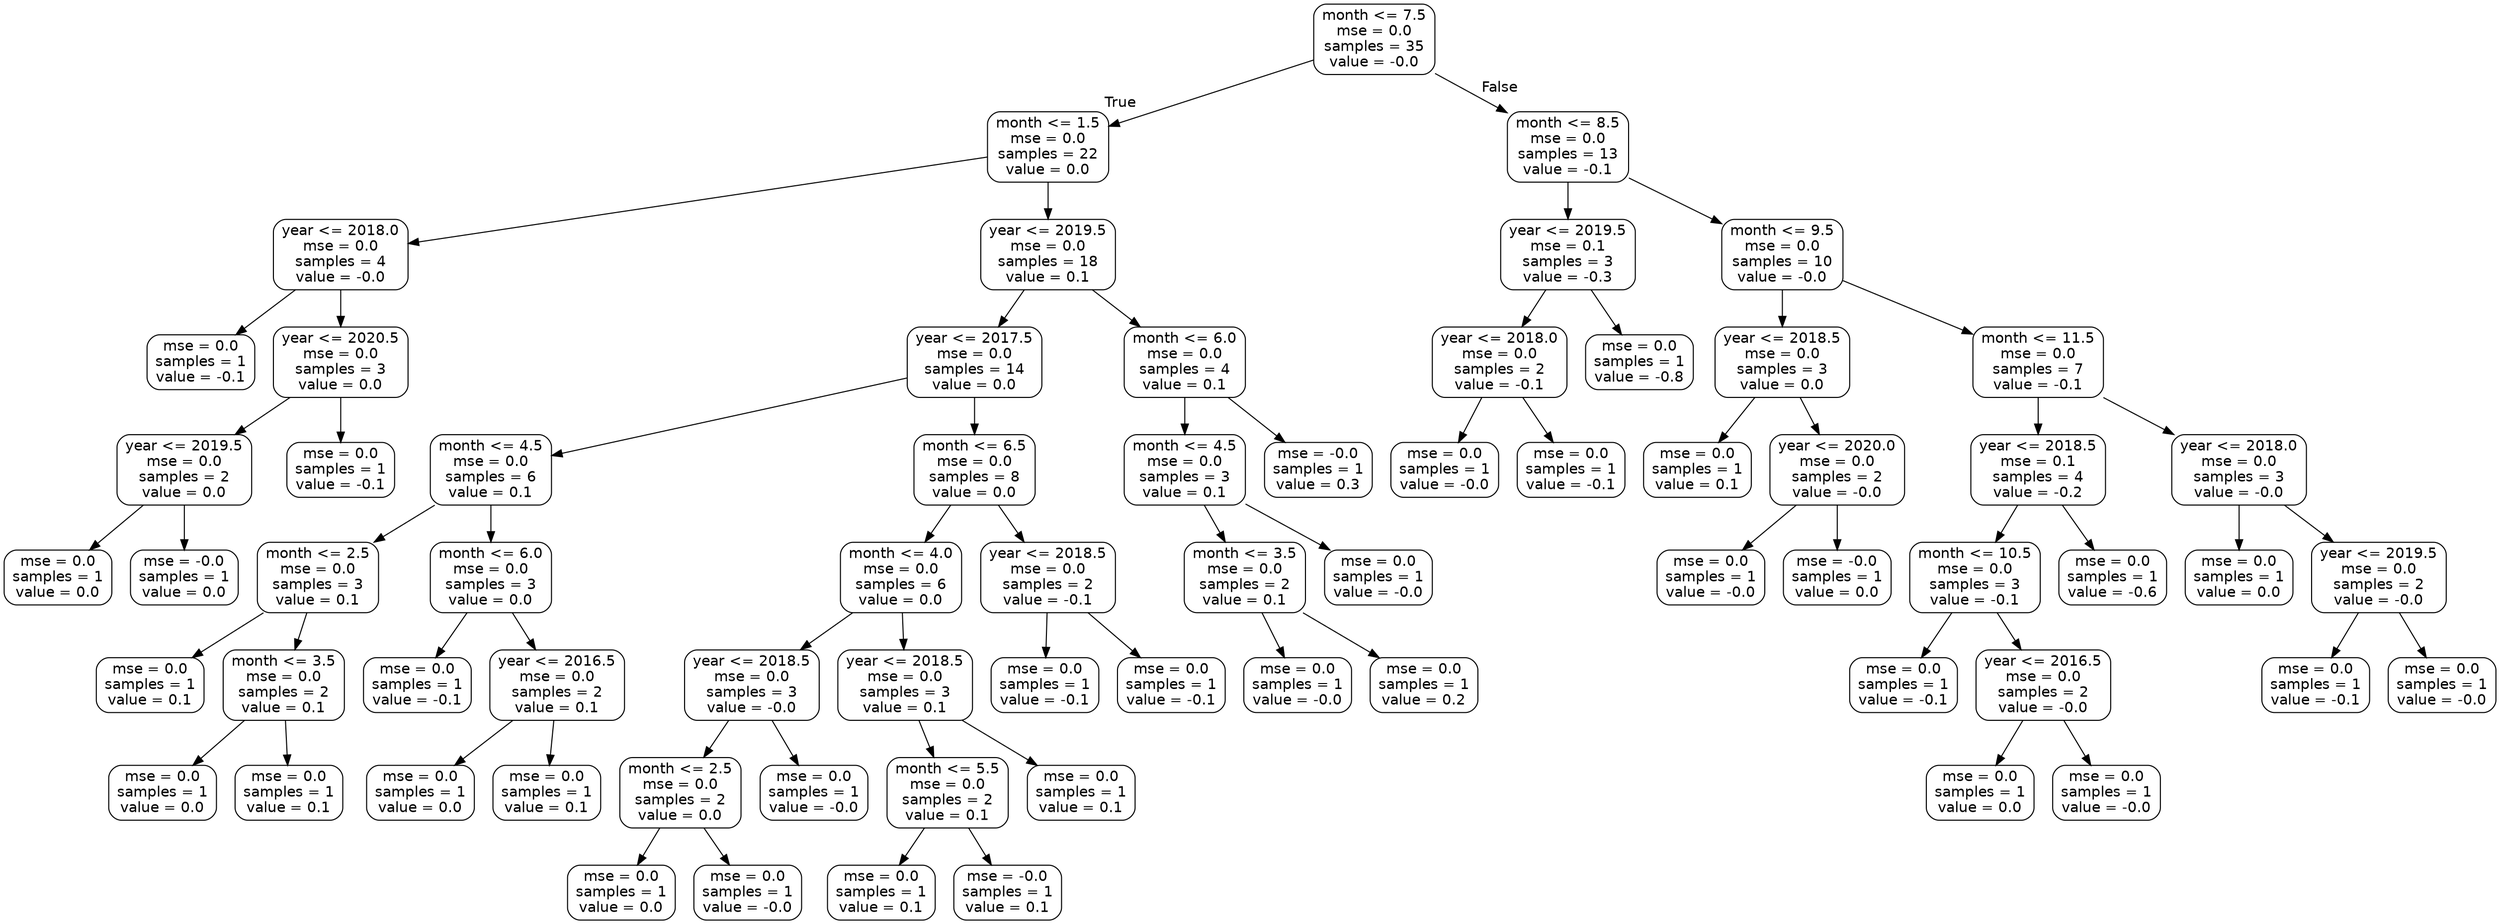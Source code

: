 digraph Tree {
node [shape=box, style="rounded", color="black", fontname=helvetica] ;
edge [fontname=helvetica] ;
0 [label="month <= 7.5\nmse = 0.0\nsamples = 35\nvalue = -0.0"] ;
1 [label="month <= 1.5\nmse = 0.0\nsamples = 22\nvalue = 0.0"] ;
0 -> 1 [labeldistance=2.5, labelangle=45, headlabel="True"] ;
2 [label="year <= 2018.0\nmse = 0.0\nsamples = 4\nvalue = -0.0"] ;
1 -> 2 ;
3 [label="mse = 0.0\nsamples = 1\nvalue = -0.1"] ;
2 -> 3 ;
4 [label="year <= 2020.5\nmse = 0.0\nsamples = 3\nvalue = 0.0"] ;
2 -> 4 ;
5 [label="year <= 2019.5\nmse = 0.0\nsamples = 2\nvalue = 0.0"] ;
4 -> 5 ;
6 [label="mse = 0.0\nsamples = 1\nvalue = 0.0"] ;
5 -> 6 ;
7 [label="mse = -0.0\nsamples = 1\nvalue = 0.0"] ;
5 -> 7 ;
8 [label="mse = 0.0\nsamples = 1\nvalue = -0.1"] ;
4 -> 8 ;
9 [label="year <= 2019.5\nmse = 0.0\nsamples = 18\nvalue = 0.1"] ;
1 -> 9 ;
10 [label="year <= 2017.5\nmse = 0.0\nsamples = 14\nvalue = 0.0"] ;
9 -> 10 ;
11 [label="month <= 4.5\nmse = 0.0\nsamples = 6\nvalue = 0.1"] ;
10 -> 11 ;
12 [label="month <= 2.5\nmse = 0.0\nsamples = 3\nvalue = 0.1"] ;
11 -> 12 ;
13 [label="mse = 0.0\nsamples = 1\nvalue = 0.1"] ;
12 -> 13 ;
14 [label="month <= 3.5\nmse = 0.0\nsamples = 2\nvalue = 0.1"] ;
12 -> 14 ;
15 [label="mse = 0.0\nsamples = 1\nvalue = 0.0"] ;
14 -> 15 ;
16 [label="mse = 0.0\nsamples = 1\nvalue = 0.1"] ;
14 -> 16 ;
17 [label="month <= 6.0\nmse = 0.0\nsamples = 3\nvalue = 0.0"] ;
11 -> 17 ;
18 [label="mse = 0.0\nsamples = 1\nvalue = -0.1"] ;
17 -> 18 ;
19 [label="year <= 2016.5\nmse = 0.0\nsamples = 2\nvalue = 0.1"] ;
17 -> 19 ;
20 [label="mse = 0.0\nsamples = 1\nvalue = 0.0"] ;
19 -> 20 ;
21 [label="mse = 0.0\nsamples = 1\nvalue = 0.1"] ;
19 -> 21 ;
22 [label="month <= 6.5\nmse = 0.0\nsamples = 8\nvalue = 0.0"] ;
10 -> 22 ;
23 [label="month <= 4.0\nmse = 0.0\nsamples = 6\nvalue = 0.0"] ;
22 -> 23 ;
24 [label="year <= 2018.5\nmse = 0.0\nsamples = 3\nvalue = -0.0"] ;
23 -> 24 ;
25 [label="month <= 2.5\nmse = 0.0\nsamples = 2\nvalue = 0.0"] ;
24 -> 25 ;
26 [label="mse = 0.0\nsamples = 1\nvalue = 0.0"] ;
25 -> 26 ;
27 [label="mse = 0.0\nsamples = 1\nvalue = -0.0"] ;
25 -> 27 ;
28 [label="mse = 0.0\nsamples = 1\nvalue = -0.0"] ;
24 -> 28 ;
29 [label="year <= 2018.5\nmse = 0.0\nsamples = 3\nvalue = 0.1"] ;
23 -> 29 ;
30 [label="month <= 5.5\nmse = 0.0\nsamples = 2\nvalue = 0.1"] ;
29 -> 30 ;
31 [label="mse = 0.0\nsamples = 1\nvalue = 0.1"] ;
30 -> 31 ;
32 [label="mse = -0.0\nsamples = 1\nvalue = 0.1"] ;
30 -> 32 ;
33 [label="mse = 0.0\nsamples = 1\nvalue = 0.1"] ;
29 -> 33 ;
34 [label="year <= 2018.5\nmse = 0.0\nsamples = 2\nvalue = -0.1"] ;
22 -> 34 ;
35 [label="mse = 0.0\nsamples = 1\nvalue = -0.1"] ;
34 -> 35 ;
36 [label="mse = 0.0\nsamples = 1\nvalue = -0.1"] ;
34 -> 36 ;
37 [label="month <= 6.0\nmse = 0.0\nsamples = 4\nvalue = 0.1"] ;
9 -> 37 ;
38 [label="month <= 4.5\nmse = 0.0\nsamples = 3\nvalue = 0.1"] ;
37 -> 38 ;
39 [label="month <= 3.5\nmse = 0.0\nsamples = 2\nvalue = 0.1"] ;
38 -> 39 ;
40 [label="mse = 0.0\nsamples = 1\nvalue = -0.0"] ;
39 -> 40 ;
41 [label="mse = 0.0\nsamples = 1\nvalue = 0.2"] ;
39 -> 41 ;
42 [label="mse = 0.0\nsamples = 1\nvalue = -0.0"] ;
38 -> 42 ;
43 [label="mse = -0.0\nsamples = 1\nvalue = 0.3"] ;
37 -> 43 ;
44 [label="month <= 8.5\nmse = 0.0\nsamples = 13\nvalue = -0.1"] ;
0 -> 44 [labeldistance=2.5, labelangle=-45, headlabel="False"] ;
45 [label="year <= 2019.5\nmse = 0.1\nsamples = 3\nvalue = -0.3"] ;
44 -> 45 ;
46 [label="year <= 2018.0\nmse = 0.0\nsamples = 2\nvalue = -0.1"] ;
45 -> 46 ;
47 [label="mse = 0.0\nsamples = 1\nvalue = -0.0"] ;
46 -> 47 ;
48 [label="mse = 0.0\nsamples = 1\nvalue = -0.1"] ;
46 -> 48 ;
49 [label="mse = 0.0\nsamples = 1\nvalue = -0.8"] ;
45 -> 49 ;
50 [label="month <= 9.5\nmse = 0.0\nsamples = 10\nvalue = -0.0"] ;
44 -> 50 ;
51 [label="year <= 2018.5\nmse = 0.0\nsamples = 3\nvalue = 0.0"] ;
50 -> 51 ;
52 [label="mse = 0.0\nsamples = 1\nvalue = 0.1"] ;
51 -> 52 ;
53 [label="year <= 2020.0\nmse = 0.0\nsamples = 2\nvalue = -0.0"] ;
51 -> 53 ;
54 [label="mse = 0.0\nsamples = 1\nvalue = -0.0"] ;
53 -> 54 ;
55 [label="mse = -0.0\nsamples = 1\nvalue = 0.0"] ;
53 -> 55 ;
56 [label="month <= 11.5\nmse = 0.0\nsamples = 7\nvalue = -0.1"] ;
50 -> 56 ;
57 [label="year <= 2018.5\nmse = 0.1\nsamples = 4\nvalue = -0.2"] ;
56 -> 57 ;
58 [label="month <= 10.5\nmse = 0.0\nsamples = 3\nvalue = -0.1"] ;
57 -> 58 ;
59 [label="mse = 0.0\nsamples = 1\nvalue = -0.1"] ;
58 -> 59 ;
60 [label="year <= 2016.5\nmse = 0.0\nsamples = 2\nvalue = -0.0"] ;
58 -> 60 ;
61 [label="mse = 0.0\nsamples = 1\nvalue = 0.0"] ;
60 -> 61 ;
62 [label="mse = 0.0\nsamples = 1\nvalue = -0.0"] ;
60 -> 62 ;
63 [label="mse = 0.0\nsamples = 1\nvalue = -0.6"] ;
57 -> 63 ;
64 [label="year <= 2018.0\nmse = 0.0\nsamples = 3\nvalue = -0.0"] ;
56 -> 64 ;
65 [label="mse = 0.0\nsamples = 1\nvalue = 0.0"] ;
64 -> 65 ;
66 [label="year <= 2019.5\nmse = 0.0\nsamples = 2\nvalue = -0.0"] ;
64 -> 66 ;
67 [label="mse = 0.0\nsamples = 1\nvalue = -0.1"] ;
66 -> 67 ;
68 [label="mse = 0.0\nsamples = 1\nvalue = -0.0"] ;
66 -> 68 ;
}